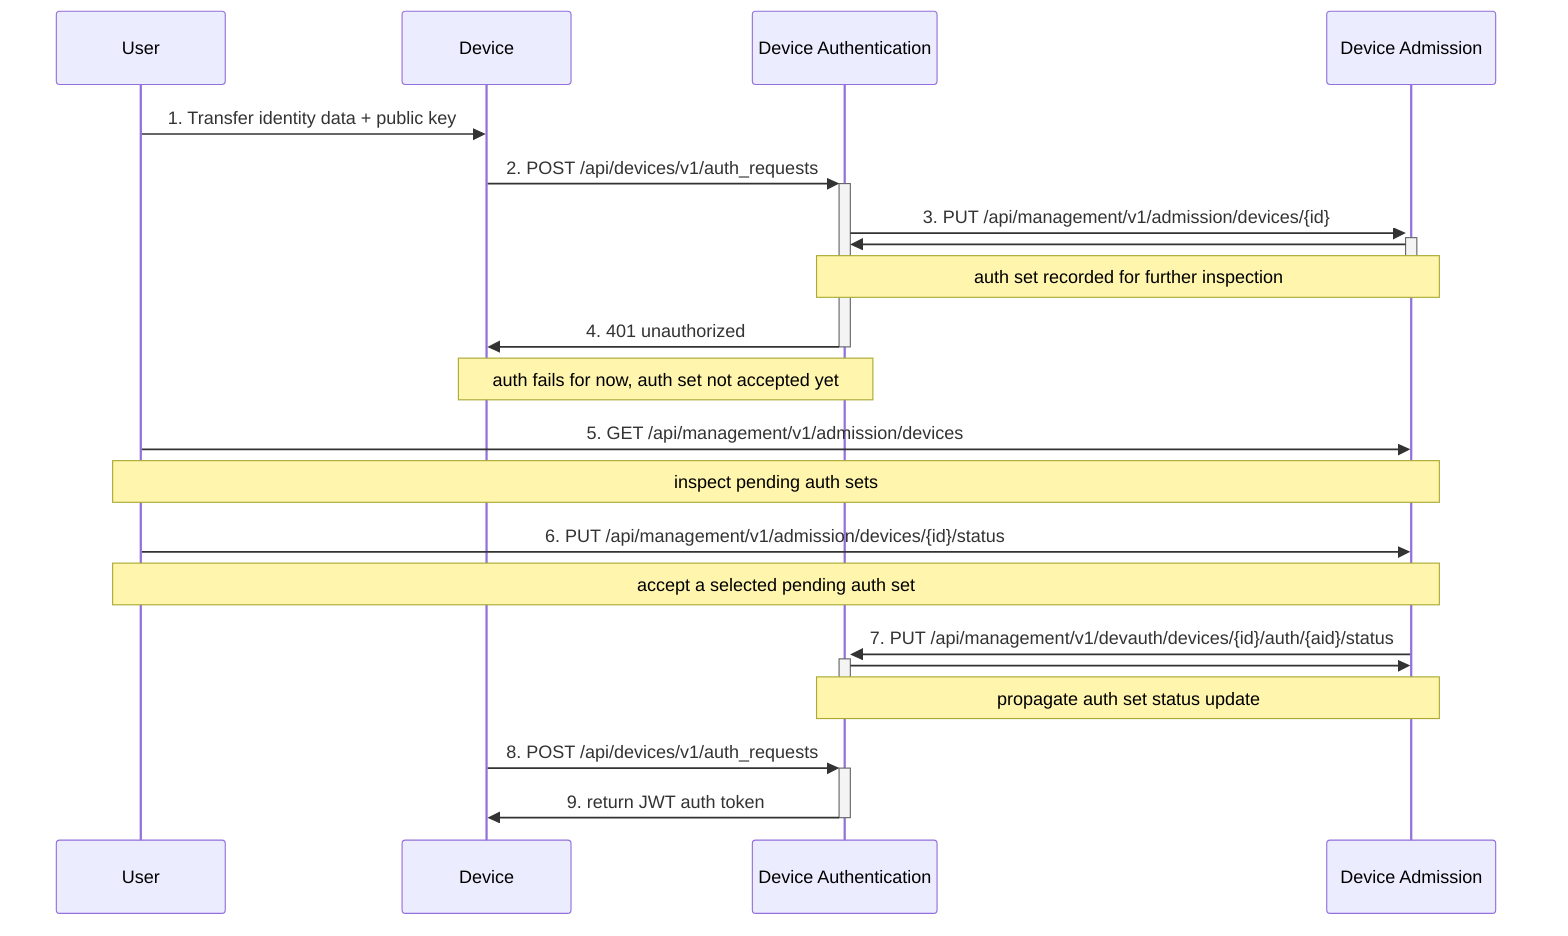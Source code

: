 sequenceDiagram
    participant User
    participant Device
    participant Device Authentication
    participant Device Admission

    User->>Device: 1. Transfer identity data + public key

    Device->>+Device Authentication: 2. POST /api/devices/v1/auth_requests
        Device Authentication->>+Device Admission: 3. PUT /api/management/v1/admission/devices/{id}
        Device Admission->>-Device Authentication:
         Note over Device Authentication,Device Admission: auth set recorded for further inspection
    Device Authentication->>-Device: 4. 401 unauthorized
    Note over Device,Device Authentication: auth fails for now, auth set not accepted yet

    User->>Device Admission: 5. GET /api/management/v1/admission/devices
    Note over User,Device Admission: inspect pending auth sets

    User->>Device Admission:  6. PUT /api/management/v1/admission/devices/{id}/status
    Note over User,Device Admission: accept a selected pending auth set

    Device Admission->>+Device Authentication:  7. PUT /api/management/v1/devauth/devices/{id}/auth/{aid}/status
    Device Authentication->>-Device Admission:
    Note over Device Admission,Device Authentication: propagate auth set status update

    Device->>+Device Authentication: 8. POST /api/devices/v1/auth_requests
    Device Authentication->>-Device: 9. return JWT auth token